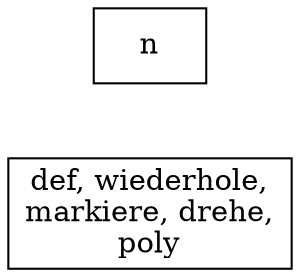 digraph {
	edge [style="invis"]
	node [shape=box]
	"n" ->
	"def, wiederhole,
markiere, drehe,
poly"
}
